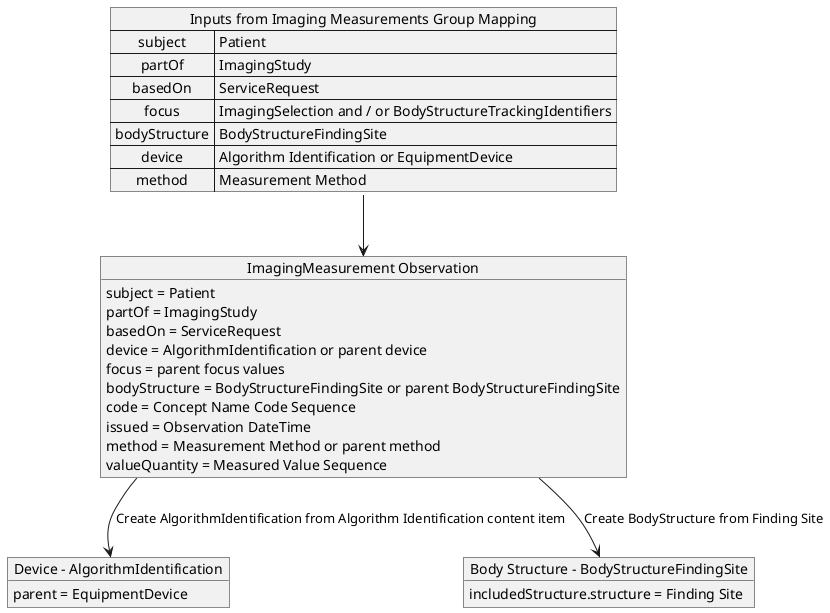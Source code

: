 @startuml imaging_measurement_mapping

map "Inputs from Imaging Measurements Group Mapping" as inputs {
   subject => Patient
   partOf => ImagingStudy
   basedOn => ServiceRequest
   focus => ImagingSelection and / or BodyStructureTrackingIdentifiers
   bodyStructure => BodyStructureFindingSite
   device => Algorithm Identification or EquipmentDevice
   method => Measurement Method
}

object "Device - AlgorithmIdentification" as AlgorithmIdentification {
    parent = EquipmentDevice
}

object "Body Structure - BodyStructureFindingSite" as BodyStructureFindingSite {
    includedStructure.structure = Finding Site
}

object "ImagingMeasurement Observation" as imagingMeasurement {
    subject = Patient
    partOf = ImagingStudy
    basedOn = ServiceRequest
    device = AlgorithmIdentification or parent device
    focus = parent focus values
    bodyStructure = BodyStructureFindingSite or parent BodyStructureFindingSite
    code = Concept Name Code Sequence
    issued = Observation DateTime
    method = Measurement Method or parent method
    valueQuantity = Measured Value Sequence
}

imagingMeasurement --> AlgorithmIdentification: Create AlgorithmIdentification from Algorithm Identification content item
imagingMeasurement --> BodyStructureFindingSite: Create BodyStructure from Finding Site

inputs --> imagingMeasurement


@enduml
